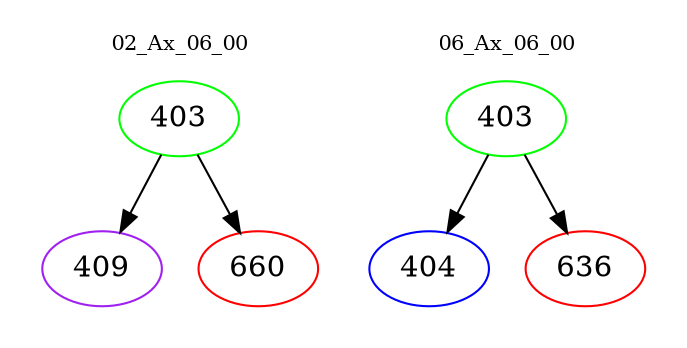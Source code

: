 digraph{
subgraph cluster_0 {
color = white
label = "02_Ax_06_00";
fontsize=10;
T0_403 [label="403", color="green"]
T0_403 -> T0_409 [color="black"]
T0_409 [label="409", color="purple"]
T0_403 -> T0_660 [color="black"]
T0_660 [label="660", color="red"]
}
subgraph cluster_1 {
color = white
label = "06_Ax_06_00";
fontsize=10;
T1_403 [label="403", color="green"]
T1_403 -> T1_404 [color="black"]
T1_404 [label="404", color="blue"]
T1_403 -> T1_636 [color="black"]
T1_636 [label="636", color="red"]
}
}
